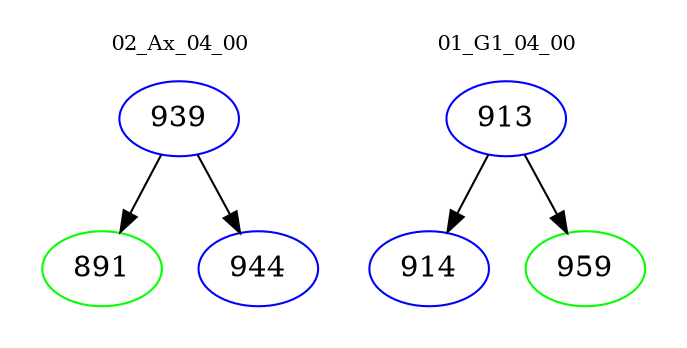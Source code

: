 digraph{
subgraph cluster_0 {
color = white
label = "02_Ax_04_00";
fontsize=10;
T0_939 [label="939", color="blue"]
T0_939 -> T0_891 [color="black"]
T0_891 [label="891", color="green"]
T0_939 -> T0_944 [color="black"]
T0_944 [label="944", color="blue"]
}
subgraph cluster_1 {
color = white
label = "01_G1_04_00";
fontsize=10;
T1_913 [label="913", color="blue"]
T1_913 -> T1_914 [color="black"]
T1_914 [label="914", color="blue"]
T1_913 -> T1_959 [color="black"]
T1_959 [label="959", color="green"]
}
}
